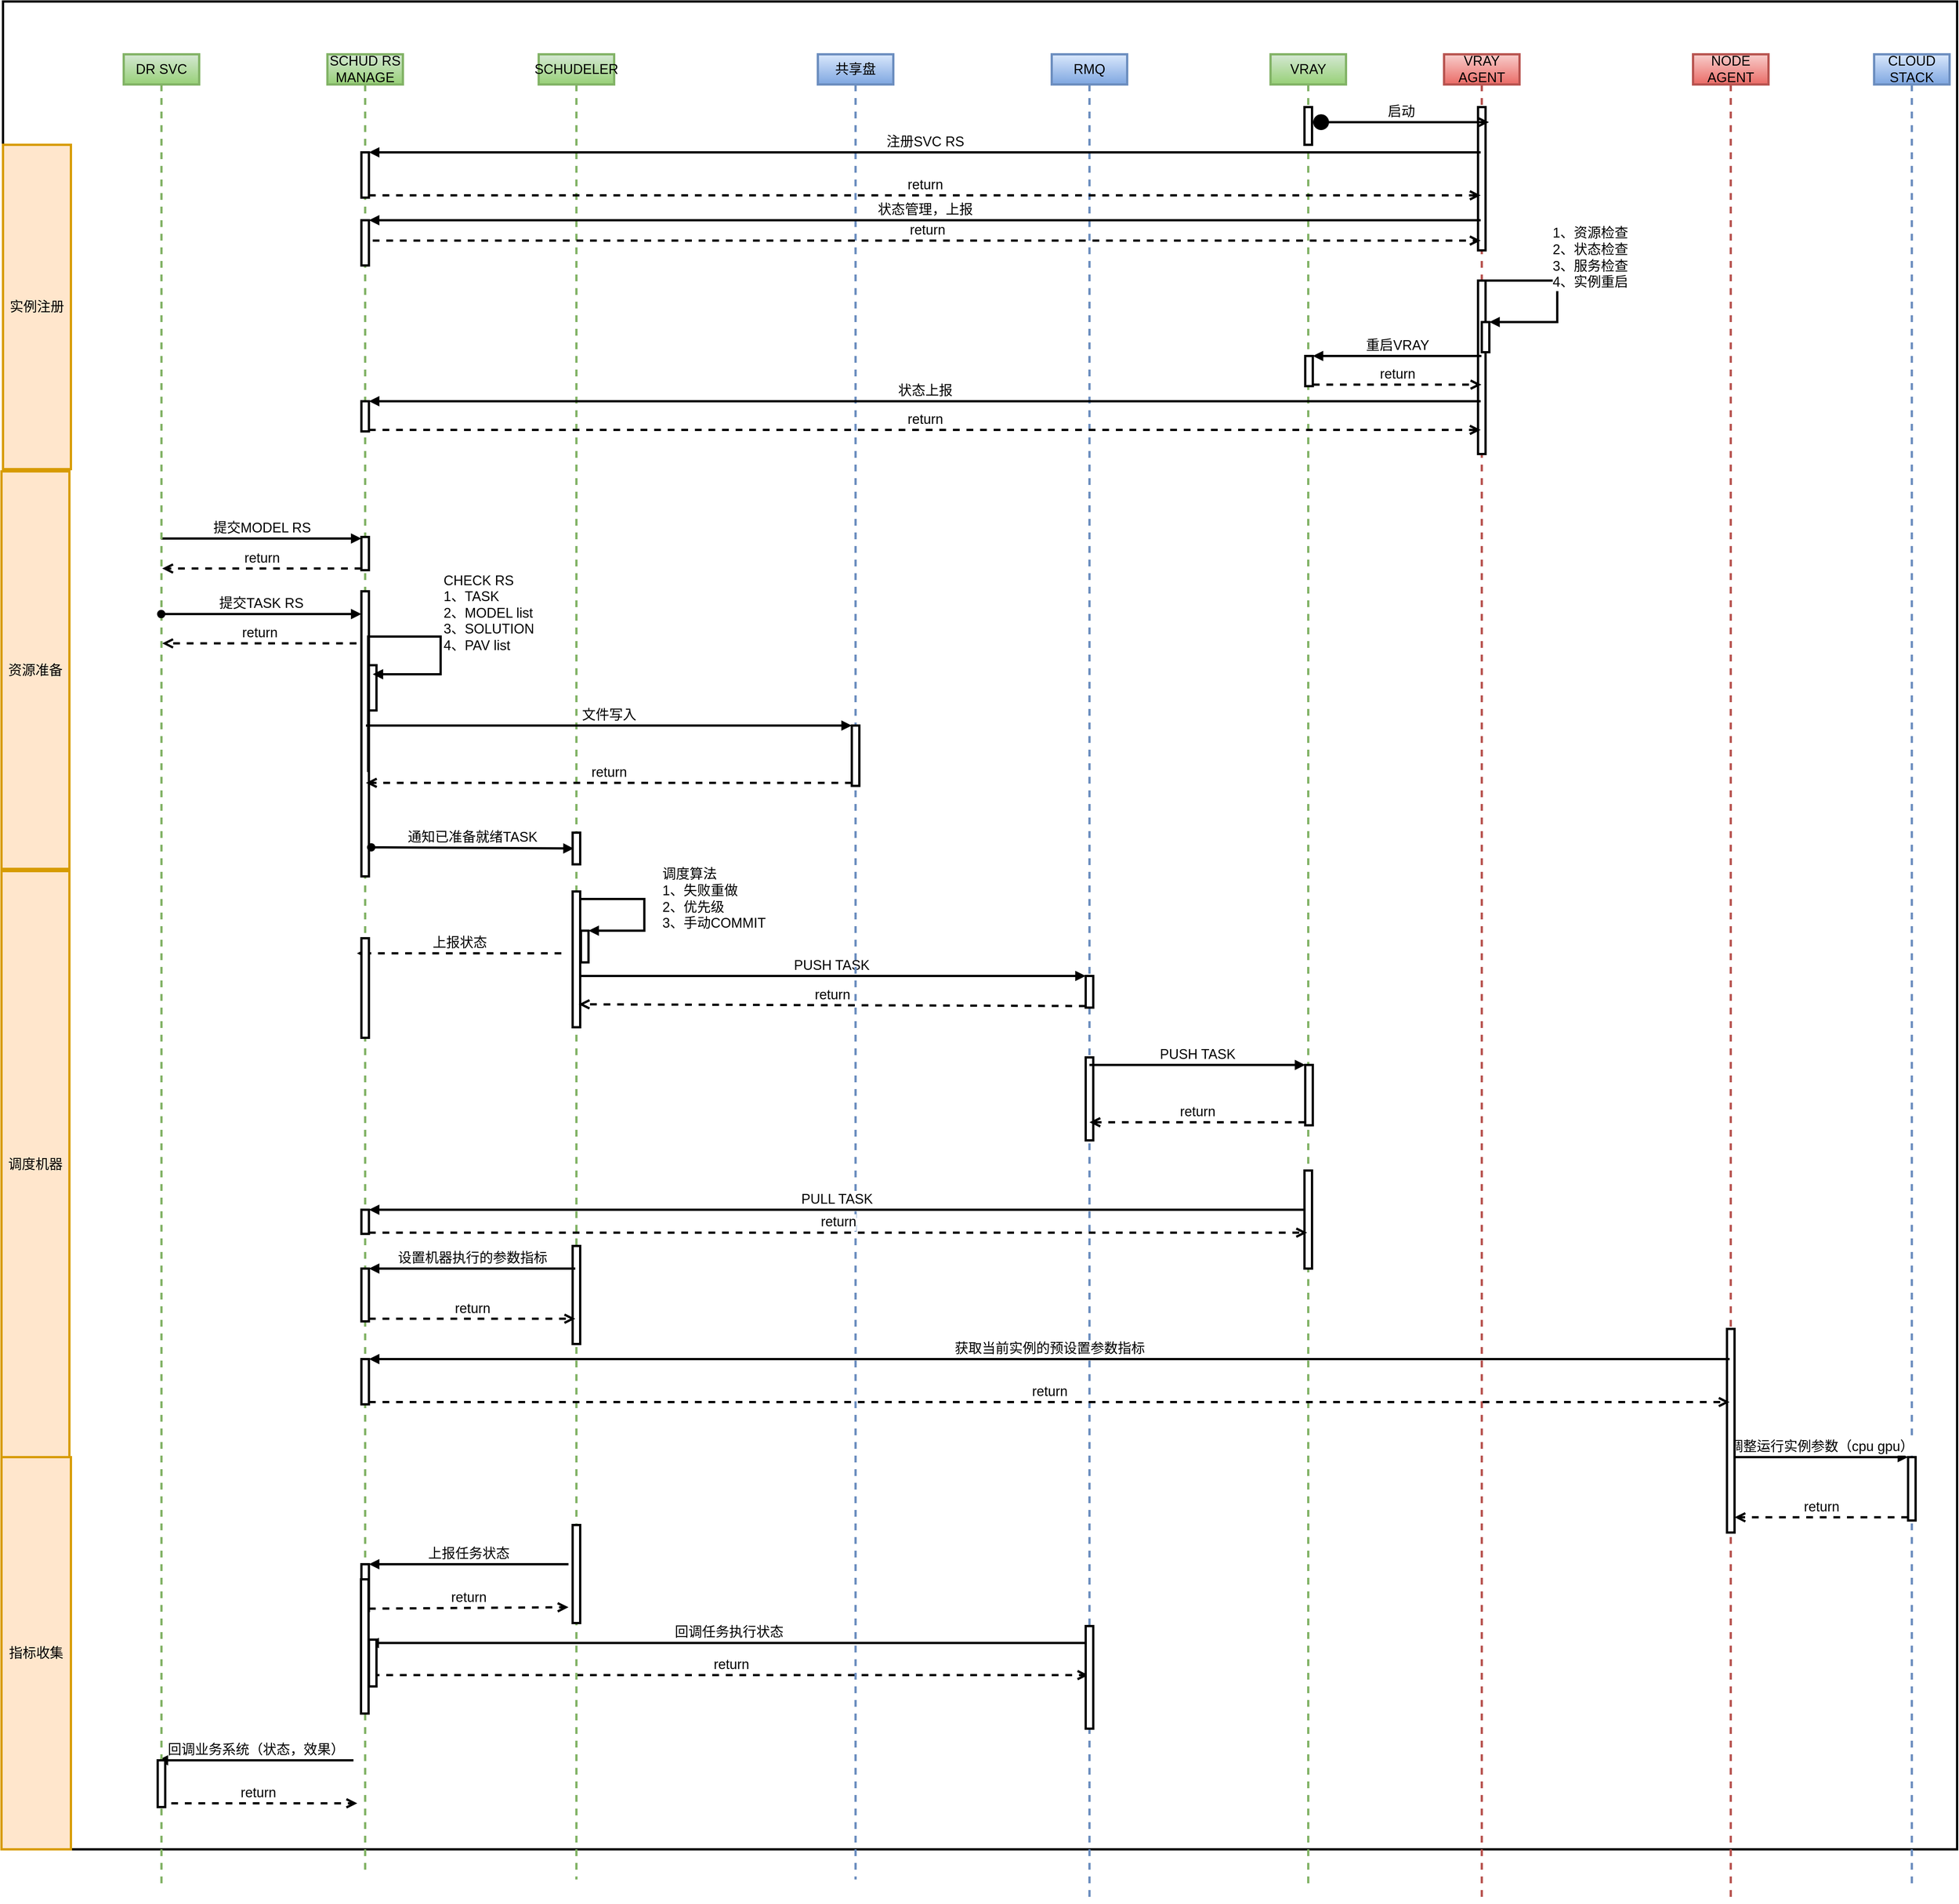 <mxfile version="16.6.2" type="github">
  <diagram id="GCqSC2SD_qlKMxx8C9cN" name="Page-1">
    <mxGraphModel dx="2852" dy="1538" grid="1" gridSize="10" guides="1" tooltips="1" connect="1" arrows="1" fold="1" page="1" pageScale="1" pageWidth="850" pageHeight="1100" math="0" shadow="0">
      <root>
        <mxCell id="0" />
        <mxCell id="1" parent="0" />
        <mxCell id="x7JE74Zz-_B23tUYXp61-97" value="" style="rounded=0;whiteSpace=wrap;html=1;fontSize=18;strokeWidth=3;" vertex="1" parent="1">
          <mxGeometry x="20" y="170" width="2590" height="2450" as="geometry" />
        </mxCell>
        <mxCell id="x7JE74Zz-_B23tUYXp61-6" value="CLOUD STACK" style="shape=umlLifeline;perimeter=lifelinePerimeter;whiteSpace=wrap;html=1;container=1;collapsible=0;recursiveResize=0;outlineConnect=0;fillColor=#dae8fc;strokeWidth=3;fontSize=18;strokeColor=#6c8ebf;gradientColor=#7ea6e0;" vertex="1" parent="1">
          <mxGeometry x="2500" y="240" width="100" height="2430" as="geometry" />
        </mxCell>
        <mxCell id="x7JE74Zz-_B23tUYXp61-42" value="" style="html=1;points=[];perimeter=orthogonalPerimeter;strokeWidth=3;fontSize=18;" vertex="1" parent="x7JE74Zz-_B23tUYXp61-6">
          <mxGeometry x="45" y="1860" width="10" height="84" as="geometry" />
        </mxCell>
        <mxCell id="x7JE74Zz-_B23tUYXp61-12" value="提交MODEL RS" style="html=1;verticalAlign=bottom;endArrow=block;entryX=0;entryY=0;rounded=0;strokeWidth=3;fontSize=18;" edge="1" parent="1">
          <mxGeometry relative="1" as="geometry">
            <mxPoint x="229.5" y="882" as="sourcePoint" />
            <mxPoint x="495" y="882.0" as="targetPoint" />
          </mxGeometry>
        </mxCell>
        <mxCell id="x7JE74Zz-_B23tUYXp61-14" value="return" style="html=1;verticalAlign=bottom;endArrow=open;dashed=1;endSize=8;rounded=0;strokeWidth=3;fontSize=18;" edge="1" parent="1" target="x7JE74Zz-_B23tUYXp61-1">
          <mxGeometry relative="1" as="geometry">
            <mxPoint x="488.5" y="1021.04" as="sourcePoint" />
            <mxPoint x="219.5" y="1021.04" as="targetPoint" />
          </mxGeometry>
        </mxCell>
        <mxCell id="x7JE74Zz-_B23tUYXp61-26" value="PUSH TASK" style="html=1;verticalAlign=bottom;endArrow=block;entryX=0;entryY=0;rounded=0;strokeWidth=3;fontSize=18;" edge="1" target="x7JE74Zz-_B23tUYXp61-25" parent="1">
          <mxGeometry relative="1" as="geometry">
            <mxPoint x="780" y="1462" as="sourcePoint" />
          </mxGeometry>
        </mxCell>
        <mxCell id="x7JE74Zz-_B23tUYXp61-32" value="回调任务执行状态" style="html=1;verticalAlign=bottom;endArrow=block;rounded=0;entryX=0.943;entryY=0.329;entryDx=0;entryDy=0;entryPerimeter=0;strokeWidth=3;fontSize=18;" edge="1" parent="1">
          <mxGeometry relative="1" as="geometry">
            <mxPoint x="1458.5" y="2346.398" as="sourcePoint" />
            <mxPoint x="504.43" y="2346.398" as="targetPoint" />
          </mxGeometry>
        </mxCell>
        <mxCell id="x7JE74Zz-_B23tUYXp61-33" value="return" style="html=1;verticalAlign=bottom;endArrow=open;dashed=1;endSize=8;rounded=0;strokeWidth=3;fontSize=18;" edge="1" parent="1">
          <mxGeometry relative="1" as="geometry">
            <mxPoint x="1458.5" y="2389" as="targetPoint" />
            <mxPoint x="510" y="2389" as="sourcePoint" />
          </mxGeometry>
        </mxCell>
        <mxCell id="x7JE74Zz-_B23tUYXp61-35" value="回调业务系统（状态，效果）" style="html=1;verticalAlign=bottom;endArrow=block;entryX=1;entryY=0;rounded=0;strokeWidth=3;fontSize=18;" edge="1" parent="1">
          <mxGeometry relative="1" as="geometry">
            <mxPoint x="484.5" y="2502" as="sourcePoint" />
            <mxPoint x="225" y="2502" as="targetPoint" />
          </mxGeometry>
        </mxCell>
        <mxCell id="x7JE74Zz-_B23tUYXp61-36" value="return" style="html=1;verticalAlign=bottom;endArrow=open;dashed=1;endSize=8;exitX=1;exitY=0.95;rounded=0;strokeWidth=3;fontSize=18;" edge="1" parent="1">
          <mxGeometry relative="1" as="geometry">
            <mxPoint x="489.5" y="2559" as="targetPoint" />
            <mxPoint x="225" y="2559" as="sourcePoint" />
          </mxGeometry>
        </mxCell>
        <mxCell id="x7JE74Zz-_B23tUYXp61-38" value="上报任务状态" style="html=1;verticalAlign=bottom;endArrow=block;entryX=1;entryY=0;rounded=0;strokeWidth=3;fontSize=18;" edge="1" target="x7JE74Zz-_B23tUYXp61-37" parent="1">
          <mxGeometry relative="1" as="geometry">
            <mxPoint x="769.5" y="2242" as="sourcePoint" />
          </mxGeometry>
        </mxCell>
        <mxCell id="x7JE74Zz-_B23tUYXp61-39" value="return" style="html=1;verticalAlign=bottom;endArrow=open;dashed=1;endSize=8;exitX=1;exitY=0.95;rounded=0;strokeWidth=3;fontSize=18;" edge="1" source="x7JE74Zz-_B23tUYXp61-37" parent="1">
          <mxGeometry relative="1" as="geometry">
            <mxPoint x="769.5" y="2299" as="targetPoint" />
          </mxGeometry>
        </mxCell>
        <mxCell id="x7JE74Zz-_B23tUYXp61-41" value="上报状态" style="html=1;verticalAlign=bottom;endArrow=open;dashed=1;endSize=8;rounded=0;strokeWidth=3;fontSize=18;" edge="1" parent="1">
          <mxGeometry relative="1" as="geometry">
            <mxPoint x="760" y="1432" as="sourcePoint" />
            <mxPoint x="489.071" y="1432" as="targetPoint" />
          </mxGeometry>
        </mxCell>
        <mxCell id="x7JE74Zz-_B23tUYXp61-43" value="调整运行实例参数（cpu gpu）" style="html=1;verticalAlign=bottom;endArrow=block;entryX=0;entryY=0;rounded=0;strokeWidth=3;fontSize=18;" edge="1" target="x7JE74Zz-_B23tUYXp61-42" parent="1" source="x7JE74Zz-_B23tUYXp61-86">
          <mxGeometry relative="1" as="geometry">
            <mxPoint x="1750" y="2100" as="sourcePoint" />
          </mxGeometry>
        </mxCell>
        <mxCell id="x7JE74Zz-_B23tUYXp61-44" value="return" style="html=1;verticalAlign=bottom;endArrow=open;dashed=1;endSize=8;exitX=0;exitY=0.95;rounded=0;strokeWidth=3;fontSize=18;" edge="1" source="x7JE74Zz-_B23tUYXp61-42" parent="1" target="x7JE74Zz-_B23tUYXp61-86">
          <mxGeometry relative="1" as="geometry">
            <mxPoint x="1750" y="2178" as="targetPoint" />
          </mxGeometry>
        </mxCell>
        <mxCell id="x7JE74Zz-_B23tUYXp61-45" value="VRAY AGENT" style="shape=umlLifeline;perimeter=lifelinePerimeter;whiteSpace=wrap;html=1;container=1;collapsible=0;recursiveResize=0;outlineConnect=0;fillColor=#f8cecc;strokeWidth=3;fontSize=18;strokeColor=#b85450;gradientColor=#ea6b66;" vertex="1" parent="1">
          <mxGeometry x="1930" y="240" width="100" height="2450" as="geometry" />
        </mxCell>
        <mxCell id="x7JE74Zz-_B23tUYXp61-58" value="" style="html=1;points=[];perimeter=orthogonalPerimeter;strokeWidth=3;fontSize=18;" vertex="1" parent="x7JE74Zz-_B23tUYXp61-45">
          <mxGeometry x="45" y="300" width="10" height="230" as="geometry" />
        </mxCell>
        <mxCell id="x7JE74Zz-_B23tUYXp61-59" value="" style="html=1;points=[];perimeter=orthogonalPerimeter;strokeWidth=3;fontSize=18;" vertex="1" parent="x7JE74Zz-_B23tUYXp61-45">
          <mxGeometry x="50" y="355" width="10" height="40" as="geometry" />
        </mxCell>
        <mxCell id="x7JE74Zz-_B23tUYXp61-60" value="1、资源检查&lt;br style=&quot;font-size: 18px;&quot;&gt;2、状态检查&lt;br style=&quot;font-size: 18px;&quot;&gt;3、服务检查&lt;br style=&quot;font-size: 18px;&quot;&gt;4、实例重启" style="edgeStyle=orthogonalEdgeStyle;html=1;align=left;spacingLeft=2;endArrow=block;rounded=0;entryX=1;entryY=0;strokeWidth=3;fontSize=18;" edge="1" target="x7JE74Zz-_B23tUYXp61-59" parent="x7JE74Zz-_B23tUYXp61-45">
          <mxGeometry x="-0.216" y="30" relative="1" as="geometry">
            <mxPoint x="55" y="315" as="sourcePoint" />
            <Array as="points">
              <mxPoint x="55" y="300" />
              <mxPoint x="150" y="300" />
              <mxPoint x="150" y="355" />
            </Array>
            <mxPoint as="offset" />
          </mxGeometry>
        </mxCell>
        <mxCell id="x7JE74Zz-_B23tUYXp61-76" value="" style="html=1;points=[];perimeter=orthogonalPerimeter;fontSize=18;strokeWidth=3;" vertex="1" parent="x7JE74Zz-_B23tUYXp61-45">
          <mxGeometry x="45" y="70" width="10" height="190" as="geometry" />
        </mxCell>
        <mxCell id="x7JE74Zz-_B23tUYXp61-1" value="DR SVC" style="shape=umlLifeline;perimeter=lifelinePerimeter;whiteSpace=wrap;html=1;container=1;collapsible=0;recursiveResize=0;outlineConnect=0;fillColor=#d5e8d4;strokeWidth=3;fontSize=18;strokeColor=#82b366;gradientColor=#97d077;" vertex="1" parent="x7JE74Zz-_B23tUYXp61-45">
          <mxGeometry x="-1750" width="100" height="2430" as="geometry" />
        </mxCell>
        <mxCell id="x7JE74Zz-_B23tUYXp61-34" value="" style="html=1;points=[];perimeter=orthogonalPerimeter;strokeWidth=3;fontSize=18;" vertex="1" parent="x7JE74Zz-_B23tUYXp61-1">
          <mxGeometry x="45" y="2262" width="10" height="62" as="geometry" />
        </mxCell>
        <mxCell id="x7JE74Zz-_B23tUYXp61-2" value="SCHUD RS MANAGE" style="shape=umlLifeline;perimeter=lifelinePerimeter;whiteSpace=wrap;html=1;container=1;collapsible=0;recursiveResize=0;outlineConnect=0;fillColor=#d5e8d4;strokeWidth=3;fontSize=18;strokeColor=#82b366;gradientColor=#97d077;" vertex="1" parent="x7JE74Zz-_B23tUYXp61-45">
          <mxGeometry x="-1480" width="100" height="2410" as="geometry" />
        </mxCell>
        <mxCell id="x7JE74Zz-_B23tUYXp61-4" value="" style="html=1;points=[];perimeter=orthogonalPerimeter;strokeWidth=3;fontSize=18;" vertex="1" parent="x7JE74Zz-_B23tUYXp61-2">
          <mxGeometry x="45" y="712" width="10" height="378" as="geometry" />
        </mxCell>
        <mxCell id="x7JE74Zz-_B23tUYXp61-8" value="" style="html=1;points=[];perimeter=orthogonalPerimeter;strokeWidth=3;fontSize=18;" vertex="1" parent="x7JE74Zz-_B23tUYXp61-2">
          <mxGeometry x="45" y="130" width="10" height="60" as="geometry" />
        </mxCell>
        <mxCell id="x7JE74Zz-_B23tUYXp61-11" value="" style="html=1;points=[];perimeter=orthogonalPerimeter;strokeWidth=3;fontSize=18;" vertex="1" parent="x7JE74Zz-_B23tUYXp61-2">
          <mxGeometry x="45" y="640" width="10" height="44" as="geometry" />
        </mxCell>
        <mxCell id="x7JE74Zz-_B23tUYXp61-17" value="" style="html=1;points=[];perimeter=orthogonalPerimeter;strokeWidth=3;fontSize=18;" vertex="1" parent="x7JE74Zz-_B23tUYXp61-2">
          <mxGeometry x="55" y="810" width="10" height="60" as="geometry" />
        </mxCell>
        <mxCell id="x7JE74Zz-_B23tUYXp61-18" value="CHECK RS&lt;br style=&quot;font-size: 18px&quot;&gt;1、TASK&lt;br style=&quot;font-size: 18px&quot;&gt;2、MODEL list&lt;br style=&quot;font-size: 18px&quot;&gt;3、SOLUTION&lt;br&gt;4、PAV list" style="edgeStyle=orthogonalEdgeStyle;html=1;align=left;spacingLeft=2;endArrow=block;rounded=0;exitX=0.9;exitY=0.634;exitDx=0;exitDy=0;exitPerimeter=0;strokeWidth=3;fontSize=18;" edge="1" parent="x7JE74Zz-_B23tUYXp61-2">
          <mxGeometry x="0.326" y="-32" relative="1" as="geometry">
            <mxPoint x="54" y="951.652" as="sourcePoint" />
            <Array as="points">
              <mxPoint x="54" y="772" />
              <mxPoint x="150" y="772" />
              <mxPoint x="150" y="822" />
            </Array>
            <mxPoint x="60" y="822" as="targetPoint" />
            <mxPoint x="32" y="-31" as="offset" />
          </mxGeometry>
        </mxCell>
        <mxCell id="x7JE74Zz-_B23tUYXp61-31" value="" style="html=1;points=[];perimeter=orthogonalPerimeter;strokeWidth=3;fontSize=18;" vertex="1" parent="x7JE74Zz-_B23tUYXp61-2">
          <mxGeometry x="55" y="2102" width="10" height="62" as="geometry" />
        </mxCell>
        <mxCell id="x7JE74Zz-_B23tUYXp61-37" value="" style="html=1;points=[];perimeter=orthogonalPerimeter;strokeWidth=3;fontSize=18;" vertex="1" parent="x7JE74Zz-_B23tUYXp61-2">
          <mxGeometry x="45" y="2002" width="10" height="62" as="geometry" />
        </mxCell>
        <mxCell id="x7JE74Zz-_B23tUYXp61-40" value="" style="html=1;points=[];perimeter=orthogonalPerimeter;strokeWidth=3;fontSize=18;" vertex="1" parent="x7JE74Zz-_B23tUYXp61-2">
          <mxGeometry x="45" y="1172" width="10" height="132" as="geometry" />
        </mxCell>
        <mxCell id="x7JE74Zz-_B23tUYXp61-28" value="" style="html=1;points=[];perimeter=orthogonalPerimeter;strokeWidth=3;fontSize=18;" vertex="1" parent="x7JE74Zz-_B23tUYXp61-2">
          <mxGeometry x="45" y="1532" width="10" height="32" as="geometry" />
        </mxCell>
        <mxCell id="x7JE74Zz-_B23tUYXp61-46" value="" style="html=1;points=[];perimeter=orthogonalPerimeter;strokeWidth=3;fontSize=18;" vertex="1" parent="x7JE74Zz-_B23tUYXp61-2">
          <mxGeometry x="45" y="220" width="10" height="60" as="geometry" />
        </mxCell>
        <mxCell id="x7JE74Zz-_B23tUYXp61-65" value="" style="html=1;points=[];perimeter=orthogonalPerimeter;strokeWidth=3;fontSize=18;" vertex="1" parent="x7JE74Zz-_B23tUYXp61-2">
          <mxGeometry x="45" y="460" width="10" height="40" as="geometry" />
        </mxCell>
        <mxCell id="x7JE74Zz-_B23tUYXp61-80" value="" style="html=1;points=[];perimeter=orthogonalPerimeter;fontSize=18;strokeWidth=3;" vertex="1" parent="x7JE74Zz-_B23tUYXp61-2">
          <mxGeometry x="44.5" y="2022" width="10" height="178" as="geometry" />
        </mxCell>
        <mxCell id="x7JE74Zz-_B23tUYXp61-91" value="" style="html=1;points=[];perimeter=orthogonalPerimeter;fontSize=18;strokeWidth=3;" vertex="1" parent="x7JE74Zz-_B23tUYXp61-2">
          <mxGeometry x="45" y="1610" width="10" height="70" as="geometry" />
        </mxCell>
        <mxCell id="x7JE74Zz-_B23tUYXp61-94" value="" style="html=1;points=[];perimeter=orthogonalPerimeter;fontSize=18;strokeWidth=3;" vertex="1" parent="x7JE74Zz-_B23tUYXp61-2">
          <mxGeometry x="45" y="1730" width="10" height="60" as="geometry" />
        </mxCell>
        <mxCell id="x7JE74Zz-_B23tUYXp61-7" value="SCHUDELER" style="shape=umlLifeline;perimeter=lifelinePerimeter;whiteSpace=wrap;html=1;container=1;collapsible=0;recursiveResize=0;outlineConnect=0;fillColor=#d5e8d4;strokeWidth=3;fontSize=18;strokeColor=#82b366;gradientColor=#97d077;" vertex="1" parent="x7JE74Zz-_B23tUYXp61-45">
          <mxGeometry x="-1200" width="100" height="2420" as="geometry" />
        </mxCell>
        <mxCell id="x7JE74Zz-_B23tUYXp61-19" value="" style="html=1;points=[];perimeter=orthogonalPerimeter;strokeWidth=3;fontSize=18;" vertex="1" parent="x7JE74Zz-_B23tUYXp61-7">
          <mxGeometry x="45" y="1032" width="10" height="42" as="geometry" />
        </mxCell>
        <mxCell id="x7JE74Zz-_B23tUYXp61-23" value="" style="html=1;points=[];perimeter=orthogonalPerimeter;strokeWidth=3;fontSize=18;" vertex="1" parent="x7JE74Zz-_B23tUYXp61-7">
          <mxGeometry x="56" y="1162" width="10" height="42" as="geometry" />
        </mxCell>
        <mxCell id="x7JE74Zz-_B23tUYXp61-24" value="调度算法&lt;br&gt;1、失败重做&lt;br&gt;2、优先级&lt;br&gt;3、手动COMMIT&lt;br&gt;" style="edgeStyle=orthogonalEdgeStyle;html=1;align=left;spacingLeft=2;endArrow=block;rounded=0;entryX=1;entryY=0;strokeWidth=3;fontSize=18;" edge="1" target="x7JE74Zz-_B23tUYXp61-23" parent="x7JE74Zz-_B23tUYXp61-7">
          <mxGeometry x="-0.022" y="20" relative="1" as="geometry">
            <mxPoint x="51" y="1142" as="sourcePoint" />
            <Array as="points">
              <mxPoint x="51" y="1120" />
              <mxPoint x="140" y="1120" />
              <mxPoint x="140" y="1162" />
            </Array>
            <mxPoint as="offset" />
          </mxGeometry>
        </mxCell>
        <mxCell id="x7JE74Zz-_B23tUYXp61-64" value="" style="html=1;points=[];perimeter=orthogonalPerimeter;strokeWidth=3;fontSize=18;" vertex="1" parent="x7JE74Zz-_B23tUYXp61-7">
          <mxGeometry x="45" y="1110" width="10" height="180" as="geometry" />
        </mxCell>
        <mxCell id="x7JE74Zz-_B23tUYXp61-78" value="" style="html=1;points=[];perimeter=orthogonalPerimeter;fontSize=18;strokeWidth=3;" vertex="1" parent="x7JE74Zz-_B23tUYXp61-7">
          <mxGeometry x="45" y="1950" width="10" height="130" as="geometry" />
        </mxCell>
        <mxCell id="x7JE74Zz-_B23tUYXp61-87" value="" style="html=1;points=[];perimeter=orthogonalPerimeter;fontSize=18;strokeWidth=3;" vertex="1" parent="x7JE74Zz-_B23tUYXp61-7">
          <mxGeometry x="45" y="1580" width="10" height="130" as="geometry" />
        </mxCell>
        <mxCell id="x7JE74Zz-_B23tUYXp61-81" value="共享盘" style="shape=umlLifeline;perimeter=lifelinePerimeter;whiteSpace=wrap;html=1;container=1;collapsible=0;recursiveResize=0;outlineConnect=0;fontSize=18;strokeWidth=3;fillColor=#dae8fc;strokeColor=#6c8ebf;gradientColor=#7ea6e0;" vertex="1" parent="x7JE74Zz-_B23tUYXp61-45">
          <mxGeometry x="-830" width="100" height="2420" as="geometry" />
        </mxCell>
        <mxCell id="x7JE74Zz-_B23tUYXp61-82" value="" style="html=1;points=[];perimeter=orthogonalPerimeter;fontSize=18;strokeWidth=3;" vertex="1" parent="x7JE74Zz-_B23tUYXp61-81">
          <mxGeometry x="45" y="890" width="10" height="80" as="geometry" />
        </mxCell>
        <mxCell id="x7JE74Zz-_B23tUYXp61-69" value="RMQ" style="shape=umlLifeline;perimeter=lifelinePerimeter;whiteSpace=wrap;html=1;container=1;collapsible=0;recursiveResize=0;outlineConnect=0;fontSize=18;strokeWidth=3;fillColor=#dae8fc;strokeColor=#6c8ebf;gradientColor=#7ea6e0;" vertex="1" parent="x7JE74Zz-_B23tUYXp61-45">
          <mxGeometry x="-520" width="100" height="2450" as="geometry" />
        </mxCell>
        <mxCell id="x7JE74Zz-_B23tUYXp61-25" value="" style="html=1;points=[];perimeter=orthogonalPerimeter;strokeWidth=3;fontSize=18;" vertex="1" parent="x7JE74Zz-_B23tUYXp61-69">
          <mxGeometry x="45" y="1222" width="10" height="42" as="geometry" />
        </mxCell>
        <mxCell id="x7JE74Zz-_B23tUYXp61-70" value="" style="html=1;points=[];perimeter=orthogonalPerimeter;fontSize=18;strokeWidth=3;" vertex="1" parent="x7JE74Zz-_B23tUYXp61-69">
          <mxGeometry x="45" y="1330" width="10" height="110" as="geometry" />
        </mxCell>
        <mxCell id="x7JE74Zz-_B23tUYXp61-79" value="" style="html=1;points=[];perimeter=orthogonalPerimeter;fontSize=18;strokeWidth=3;" vertex="1" parent="x7JE74Zz-_B23tUYXp61-69">
          <mxGeometry x="45" y="2084" width="10" height="136" as="geometry" />
        </mxCell>
        <mxCell id="x7JE74Zz-_B23tUYXp61-3" value="VRAY" style="shape=umlLifeline;perimeter=lifelinePerimeter;whiteSpace=wrap;html=1;container=1;collapsible=0;recursiveResize=0;outlineConnect=0;fillColor=#d5e8d4;strokeWidth=3;fontSize=18;strokeColor=#82b366;gradientColor=#97d077;" vertex="1" parent="x7JE74Zz-_B23tUYXp61-45">
          <mxGeometry x="-230" width="100" height="2430" as="geometry" />
        </mxCell>
        <mxCell id="x7JE74Zz-_B23tUYXp61-54" value="启动" style="html=1;verticalAlign=bottom;startArrow=circle;startFill=1;endArrow=open;startSize=6;endSize=8;rounded=0;strokeWidth=3;fontSize=18;" edge="1" parent="x7JE74Zz-_B23tUYXp61-3" source="x7JE74Zz-_B23tUYXp61-74">
          <mxGeometry width="80" relative="1" as="geometry">
            <mxPoint x="50" y="90" as="sourcePoint" />
            <mxPoint x="289.5" y="90" as="targetPoint" />
          </mxGeometry>
        </mxCell>
        <mxCell id="x7JE74Zz-_B23tUYXp61-61" value="" style="html=1;points=[];perimeter=orthogonalPerimeter;strokeWidth=3;fontSize=18;" vertex="1" parent="x7JE74Zz-_B23tUYXp61-3">
          <mxGeometry x="46" y="400" width="10" height="40" as="geometry" />
        </mxCell>
        <mxCell id="x7JE74Zz-_B23tUYXp61-71" value="" style="html=1;points=[];perimeter=orthogonalPerimeter;fontSize=18;strokeWidth=3;" vertex="1" parent="x7JE74Zz-_B23tUYXp61-3">
          <mxGeometry x="46" y="1340" width="10" height="80" as="geometry" />
        </mxCell>
        <mxCell id="x7JE74Zz-_B23tUYXp61-74" value="" style="html=1;points=[];perimeter=orthogonalPerimeter;fontSize=18;strokeWidth=3;" vertex="1" parent="x7JE74Zz-_B23tUYXp61-3">
          <mxGeometry x="45" y="70" width="10" height="50" as="geometry" />
        </mxCell>
        <mxCell id="x7JE74Zz-_B23tUYXp61-77" value="" style="html=1;points=[];perimeter=orthogonalPerimeter;fontSize=18;strokeWidth=3;" vertex="1" parent="x7JE74Zz-_B23tUYXp61-3">
          <mxGeometry x="45" y="1480" width="10" height="130" as="geometry" />
        </mxCell>
        <mxCell id="x7JE74Zz-_B23tUYXp61-9" value="注册SVC RS" style="html=1;verticalAlign=bottom;endArrow=block;entryX=1;entryY=0;rounded=0;strokeWidth=3;fontSize=18;" edge="1" target="x7JE74Zz-_B23tUYXp61-8" parent="x7JE74Zz-_B23tUYXp61-45" source="x7JE74Zz-_B23tUYXp61-45">
          <mxGeometry relative="1" as="geometry">
            <mxPoint x="-670.5" y="130" as="sourcePoint" />
          </mxGeometry>
        </mxCell>
        <mxCell id="x7JE74Zz-_B23tUYXp61-10" value="return" style="html=1;verticalAlign=bottom;endArrow=open;dashed=1;endSize=8;exitX=1;exitY=0.95;rounded=0;strokeWidth=3;fontSize=18;" edge="1" source="x7JE74Zz-_B23tUYXp61-8" parent="x7JE74Zz-_B23tUYXp61-45" target="x7JE74Zz-_B23tUYXp61-45">
          <mxGeometry relative="1" as="geometry">
            <mxPoint x="-670.5" y="187.0" as="targetPoint" />
          </mxGeometry>
        </mxCell>
        <mxCell id="x7JE74Zz-_B23tUYXp61-47" value="状态管理，上报" style="html=1;verticalAlign=bottom;endArrow=block;entryX=1;entryY=0;rounded=0;strokeWidth=3;fontSize=18;" edge="1" target="x7JE74Zz-_B23tUYXp61-46" parent="x7JE74Zz-_B23tUYXp61-45" source="x7JE74Zz-_B23tUYXp61-45">
          <mxGeometry relative="1" as="geometry">
            <mxPoint x="-670.5" y="220" as="sourcePoint" />
          </mxGeometry>
        </mxCell>
        <mxCell id="x7JE74Zz-_B23tUYXp61-66" value="状态上报" style="html=1;verticalAlign=bottom;endArrow=block;entryX=1;entryY=0;rounded=0;strokeWidth=3;fontSize=18;" edge="1" target="x7JE74Zz-_B23tUYXp61-65" parent="x7JE74Zz-_B23tUYXp61-45" source="x7JE74Zz-_B23tUYXp61-45">
          <mxGeometry relative="1" as="geometry">
            <mxPoint x="-680" y="460" as="sourcePoint" />
          </mxGeometry>
        </mxCell>
        <mxCell id="x7JE74Zz-_B23tUYXp61-67" value="return" style="html=1;verticalAlign=bottom;endArrow=open;dashed=1;endSize=8;exitX=1;exitY=0.95;rounded=0;strokeWidth=3;fontSize=18;" edge="1" source="x7JE74Zz-_B23tUYXp61-65" parent="x7JE74Zz-_B23tUYXp61-45" target="x7JE74Zz-_B23tUYXp61-45">
          <mxGeometry relative="1" as="geometry">
            <mxPoint x="-1375" y="497" as="targetPoint" />
          </mxGeometry>
        </mxCell>
        <mxCell id="x7JE74Zz-_B23tUYXp61-29" value="PULL TASK" style="html=1;verticalAlign=bottom;endArrow=block;entryX=1;entryY=0;rounded=0;strokeWidth=3;fontSize=18;" edge="1" target="x7JE74Zz-_B23tUYXp61-28" parent="x7JE74Zz-_B23tUYXp61-45" source="x7JE74Zz-_B23tUYXp61-77">
          <mxGeometry relative="1" as="geometry">
            <mxPoint x="-481.5" y="1532" as="sourcePoint" />
          </mxGeometry>
        </mxCell>
        <mxCell id="x7JE74Zz-_B23tUYXp61-13" value="return" style="html=1;verticalAlign=bottom;endArrow=open;dashed=1;endSize=8;exitX=0;exitY=0.95;rounded=0;strokeWidth=3;fontSize=18;" edge="1" source="x7JE74Zz-_B23tUYXp61-11" parent="x7JE74Zz-_B23tUYXp61-45" target="x7JE74Zz-_B23tUYXp61-1">
          <mxGeometry relative="1" as="geometry">
            <mxPoint x="-1710.5" y="678" as="targetPoint" />
          </mxGeometry>
        </mxCell>
        <mxCell id="x7JE74Zz-_B23tUYXp61-5" value="提交TASK RS" style="html=1;verticalAlign=bottom;startArrow=oval;endArrow=block;startSize=8;rounded=0;exitX=0.497;exitY=0.326;exitDx=0;exitDy=0;exitPerimeter=0;strokeWidth=3;fontSize=18;" edge="1" parent="x7JE74Zz-_B23tUYXp61-45">
          <mxGeometry relative="1" as="geometry">
            <mxPoint x="-1700.3" y="742.18" as="sourcePoint" />
            <mxPoint x="-1435" y="742.18" as="targetPoint" />
          </mxGeometry>
        </mxCell>
        <mxCell id="x7JE74Zz-_B23tUYXp61-83" value="文件写入" style="html=1;verticalAlign=bottom;endArrow=block;entryX=0;entryY=0;rounded=0;fontSize=18;strokeWidth=3;" edge="1" target="x7JE74Zz-_B23tUYXp61-82" parent="x7JE74Zz-_B23tUYXp61-45" source="x7JE74Zz-_B23tUYXp61-2">
          <mxGeometry relative="1" as="geometry">
            <mxPoint x="-855" y="890" as="sourcePoint" />
          </mxGeometry>
        </mxCell>
        <mxCell id="x7JE74Zz-_B23tUYXp61-84" value="return" style="html=1;verticalAlign=bottom;endArrow=open;dashed=1;endSize=8;exitX=0;exitY=0.95;rounded=0;fontSize=18;strokeWidth=3;" edge="1" source="x7JE74Zz-_B23tUYXp61-82" parent="x7JE74Zz-_B23tUYXp61-45" target="x7JE74Zz-_B23tUYXp61-2">
          <mxGeometry relative="1" as="geometry">
            <mxPoint x="-855" y="966" as="targetPoint" />
          </mxGeometry>
        </mxCell>
        <mxCell id="x7JE74Zz-_B23tUYXp61-20" value="通知已准备就绪TASK" style="html=1;verticalAlign=bottom;startArrow=oval;endArrow=block;startSize=8;rounded=0;strokeWidth=3;fontSize=18;exitX=1.3;exitY=0.898;exitDx=0;exitDy=0;exitPerimeter=0;entryX=0.133;entryY=0.5;entryDx=0;entryDy=0;entryPerimeter=0;" edge="1" target="x7JE74Zz-_B23tUYXp61-19" parent="x7JE74Zz-_B23tUYXp61-45" source="x7JE74Zz-_B23tUYXp61-4">
          <mxGeometry relative="1" as="geometry">
            <mxPoint x="-1440.5" y="1052" as="sourcePoint" />
            <mxPoint x="-1165" y="1052" as="targetPoint" />
          </mxGeometry>
        </mxCell>
        <mxCell id="x7JE74Zz-_B23tUYXp61-30" value="return" style="html=1;verticalAlign=bottom;endArrow=open;dashed=1;endSize=8;exitX=1;exitY=0.95;rounded=0;strokeWidth=3;fontSize=18;" edge="1" source="x7JE74Zz-_B23tUYXp61-28" parent="x7JE74Zz-_B23tUYXp61-45" target="x7JE74Zz-_B23tUYXp61-3">
          <mxGeometry relative="1" as="geometry">
            <mxPoint x="-481.5" y="1562.4" as="targetPoint" />
          </mxGeometry>
        </mxCell>
        <mxCell id="x7JE74Zz-_B23tUYXp61-27" value="return" style="html=1;verticalAlign=bottom;endArrow=open;dashed=1;endSize=8;exitX=0;exitY=0.95;rounded=0;strokeWidth=3;fontSize=18;entryX=0.8;entryY=0.831;entryDx=0;entryDy=0;entryPerimeter=0;" edge="1" source="x7JE74Zz-_B23tUYXp61-25" parent="x7JE74Zz-_B23tUYXp61-45" target="x7JE74Zz-_B23tUYXp61-64">
          <mxGeometry relative="1" as="geometry">
            <mxPoint x="-1160.929" y="1260" as="targetPoint" />
          </mxGeometry>
        </mxCell>
        <mxCell id="x7JE74Zz-_B23tUYXp61-92" value="设置机器执行的参数指标" style="html=1;verticalAlign=bottom;endArrow=block;entryX=1;entryY=0;rounded=0;fontSize=18;strokeWidth=3;" edge="1" target="x7JE74Zz-_B23tUYXp61-91" parent="x7JE74Zz-_B23tUYXp61-45" source="x7JE74Zz-_B23tUYXp61-7">
          <mxGeometry relative="1" as="geometry">
            <mxPoint x="-1365" y="1610" as="sourcePoint" />
          </mxGeometry>
        </mxCell>
        <mxCell id="x7JE74Zz-_B23tUYXp61-93" value="return" style="html=1;verticalAlign=bottom;endArrow=open;dashed=1;endSize=8;exitX=1;exitY=0.95;rounded=0;fontSize=18;strokeWidth=3;" edge="1" source="x7JE74Zz-_B23tUYXp61-91" parent="x7JE74Zz-_B23tUYXp61-45" target="x7JE74Zz-_B23tUYXp61-7">
          <mxGeometry relative="1" as="geometry">
            <mxPoint x="-1365" y="1667" as="targetPoint" />
          </mxGeometry>
        </mxCell>
        <mxCell id="x7JE74Zz-_B23tUYXp61-48" value="return" style="html=1;verticalAlign=bottom;endArrow=open;dashed=1;endSize=8;rounded=0;strokeWidth=3;fontSize=18;" edge="1" parent="1" target="x7JE74Zz-_B23tUYXp61-45">
          <mxGeometry relative="1" as="geometry">
            <mxPoint x="1448.5" y="487" as="targetPoint" />
            <mxPoint x="510" y="487" as="sourcePoint" />
          </mxGeometry>
        </mxCell>
        <mxCell id="x7JE74Zz-_B23tUYXp61-62" value="重启VRAY" style="html=1;verticalAlign=bottom;endArrow=block;entryX=1;entryY=0;rounded=0;strokeWidth=3;fontSize=18;" edge="1" target="x7JE74Zz-_B23tUYXp61-61" parent="1">
          <mxGeometry relative="1" as="geometry">
            <mxPoint x="1979.5" y="640" as="sourcePoint" />
          </mxGeometry>
        </mxCell>
        <mxCell id="x7JE74Zz-_B23tUYXp61-63" value="return" style="html=1;verticalAlign=bottom;endArrow=open;dashed=1;endSize=8;exitX=1;exitY=0.95;rounded=0;strokeWidth=3;fontSize=18;" edge="1" source="x7JE74Zz-_B23tUYXp61-61" parent="1">
          <mxGeometry relative="1" as="geometry">
            <mxPoint x="1979.5" y="678" as="targetPoint" />
          </mxGeometry>
        </mxCell>
        <mxCell id="x7JE74Zz-_B23tUYXp61-72" value="PUSH TASK" style="html=1;verticalAlign=bottom;endArrow=block;entryX=0;entryY=0;rounded=0;fontSize=18;strokeWidth=3;" edge="1" target="x7JE74Zz-_B23tUYXp61-71" parent="1">
          <mxGeometry relative="1" as="geometry">
            <mxPoint x="1460" y="1580" as="sourcePoint" />
          </mxGeometry>
        </mxCell>
        <mxCell id="x7JE74Zz-_B23tUYXp61-73" value="return" style="html=1;verticalAlign=bottom;endArrow=open;dashed=1;endSize=8;exitX=0;exitY=0.95;rounded=0;fontSize=18;strokeWidth=3;" edge="1" source="x7JE74Zz-_B23tUYXp61-71" parent="1">
          <mxGeometry relative="1" as="geometry">
            <mxPoint x="1460" y="1656" as="targetPoint" />
          </mxGeometry>
        </mxCell>
        <mxCell id="x7JE74Zz-_B23tUYXp61-85" value="NODE AGENT" style="shape=umlLifeline;perimeter=lifelinePerimeter;whiteSpace=wrap;html=1;container=1;collapsible=0;recursiveResize=0;outlineConnect=0;fontSize=18;strokeWidth=3;fillColor=#f8cecc;strokeColor=#b85450;gradientColor=#ea6b66;" vertex="1" parent="1">
          <mxGeometry x="2260" y="240" width="100" height="2450" as="geometry" />
        </mxCell>
        <mxCell id="x7JE74Zz-_B23tUYXp61-86" value="" style="html=1;points=[];perimeter=orthogonalPerimeter;fontSize=18;strokeWidth=3;" vertex="1" parent="x7JE74Zz-_B23tUYXp61-85">
          <mxGeometry x="45" y="1690" width="10" height="270" as="geometry" />
        </mxCell>
        <mxCell id="x7JE74Zz-_B23tUYXp61-95" value="获取当前实例的预设置参数指标" style="html=1;verticalAlign=bottom;endArrow=block;entryX=1;entryY=0;rounded=0;fontSize=18;strokeWidth=3;" edge="1" target="x7JE74Zz-_B23tUYXp61-94" parent="1" source="x7JE74Zz-_B23tUYXp61-85">
          <mxGeometry relative="1" as="geometry">
            <mxPoint x="565" y="1970" as="sourcePoint" />
          </mxGeometry>
        </mxCell>
        <mxCell id="x7JE74Zz-_B23tUYXp61-96" value="return" style="html=1;verticalAlign=bottom;endArrow=open;dashed=1;endSize=8;exitX=1;exitY=0.95;rounded=0;fontSize=18;strokeWidth=3;" edge="1" source="x7JE74Zz-_B23tUYXp61-94" parent="1" target="x7JE74Zz-_B23tUYXp61-85">
          <mxGeometry relative="1" as="geometry">
            <mxPoint x="565" y="2027" as="targetPoint" />
          </mxGeometry>
        </mxCell>
        <mxCell id="x7JE74Zz-_B23tUYXp61-99" value="实例注册" style="rounded=0;whiteSpace=wrap;html=1;fontSize=18;strokeWidth=3;fillColor=#ffe6cc;strokeColor=#d79b00;" vertex="1" parent="1">
          <mxGeometry x="20" y="360" width="90" height="430" as="geometry" />
        </mxCell>
        <mxCell id="x7JE74Zz-_B23tUYXp61-100" value="资源准备" style="rounded=0;whiteSpace=wrap;html=1;fontSize=18;strokeWidth=3;fillColor=#ffe6cc;strokeColor=#d79b00;" vertex="1" parent="1">
          <mxGeometry x="18" y="793" width="90" height="527" as="geometry" />
        </mxCell>
        <mxCell id="x7JE74Zz-_B23tUYXp61-101" value="调度机器" style="rounded=0;whiteSpace=wrap;html=1;fontSize=18;strokeWidth=3;fillColor=#ffe6cc;strokeColor=#d79b00;" vertex="1" parent="1">
          <mxGeometry x="18" y="1323" width="90" height="777" as="geometry" />
        </mxCell>
        <mxCell id="x7JE74Zz-_B23tUYXp61-102" value="指标收集" style="rounded=0;whiteSpace=wrap;html=1;fontSize=18;strokeWidth=3;fillColor=#ffe6cc;strokeColor=#d79b00;" vertex="1" parent="1">
          <mxGeometry x="18" y="2100" width="92" height="520" as="geometry" />
        </mxCell>
      </root>
    </mxGraphModel>
  </diagram>
</mxfile>

